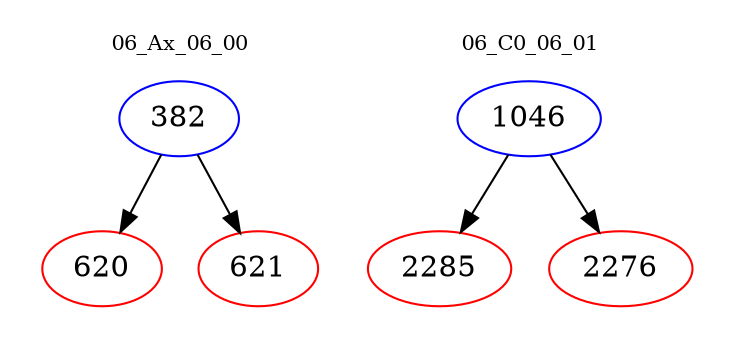 digraph{
subgraph cluster_0 {
color = white
label = "06_Ax_06_00";
fontsize=10;
T0_382 [label="382", color="blue"]
T0_382 -> T0_620 [color="black"]
T0_620 [label="620", color="red"]
T0_382 -> T0_621 [color="black"]
T0_621 [label="621", color="red"]
}
subgraph cluster_1 {
color = white
label = "06_C0_06_01";
fontsize=10;
T1_1046 [label="1046", color="blue"]
T1_1046 -> T1_2285 [color="black"]
T1_2285 [label="2285", color="red"]
T1_1046 -> T1_2276 [color="black"]
T1_2276 [label="2276", color="red"]
}
}
